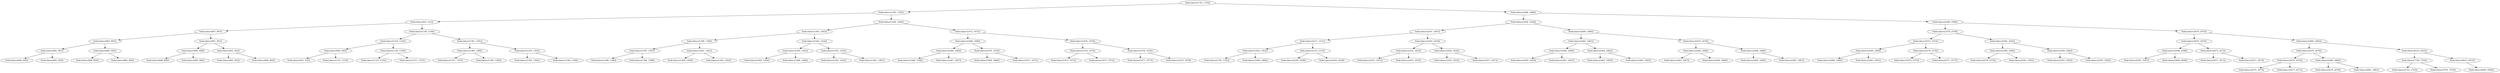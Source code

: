 digraph G{
72060560 [label="Node{data=[1745, 1745]}"]
72060560 -> 1400681451
1400681451 [label="Node{data=[1395, 1395]}"]
1400681451 -> 653740910
653740910 [label="Node{data=[912, 912]}"]
653740910 -> 11765229
11765229 [label="Node{data=[897, 897]}"]
11765229 -> 1490334821
1490334821 [label="Node{data=[893, 893]}"]
1490334821 -> 1845606271
1845606271 [label="Node{data=[891, 891]}"]
1845606271 -> 1915825642
1915825642 [label="Node{data=[840, 840]}"]
1845606271 -> 1848722092
1848722092 [label="Node{data=[892, 892]}"]
1490334821 -> 331064467
331064467 [label="Node{data=[895, 895]}"]
331064467 -> 1885488084
1885488084 [label="Node{data=[894, 894]}"]
331064467 -> 189234767
189234767 [label="Node{data=[896, 896]}"]
11765229 -> 1871145385
1871145385 [label="Node{data=[901, 901]}"]
1871145385 -> 559335414
559335414 [label="Node{data=[899, 899]}"]
559335414 -> 1137204459
1137204459 [label="Node{data=[898, 898]}"]
559335414 -> 1942878171
1942878171 [label="Node{data=[900, 900]}"]
1871145385 -> 659755562
659755562 [label="Node{data=[903, 903]}"]
659755562 -> 816646209
816646209 [label="Node{data=[902, 902]}"]
659755562 -> 822293947
822293947 [label="Node{data=[904, 904]}"]
653740910 -> 762081135
762081135 [label="Node{data=[1338, 1338]}"]
762081135 -> 303164074
303164074 [label="Node{data=[1334, 1334]}"]
303164074 -> 1244010409
1244010409 [label="Node{data=[965, 965]}"]
1244010409 -> 1654676923
1654676923 [label="Node{data=[932, 932]}"]
1244010409 -> 754536855
754536855 [label="Node{data=[1333, 1333]}"]
303164074 -> 832612888
832612888 [label="Node{data=[1336, 1336]}"]
832612888 -> 1262577882
1262577882 [label="Node{data=[1335, 1335]}"]
832612888 -> 728541580
728541580 [label="Node{data=[1337, 1337]}"]
762081135 -> 1308569759
1308569759 [label="Node{data=[1391, 1391]}"]
1308569759 -> 2033955666
2033955666 [label="Node{data=[1389, 1389]}"]
2033955666 -> 964432663
964432663 [label="Node{data=[1357, 1357]}"]
2033955666 -> 1997729149
1997729149 [label="Node{data=[1390, 1390]}"]
1308569759 -> 1130184904
1130184904 [label="Node{data=[1393, 1393]}"]
1130184904 -> 1742265042
1742265042 [label="Node{data=[1392, 1392]}"]
1130184904 -> 1046841749
1046841749 [label="Node{data=[1394, 1394]}"]
1400681451 -> 1585242657
1585242657 [label="Node{data=[1494, 1494]}"]
1585242657 -> 1997447718
1997447718 [label="Node{data=[1403, 1403]}"]
1997447718 -> 1445066847
1445066847 [label="Node{data=[1399, 1399]}"]
1445066847 -> 1151003183
1151003183 [label="Node{data=[1397, 1397]}"]
1151003183 -> 2110678391
2110678391 [label="Node{data=[1396, 1396]}"]
1151003183 -> 2136205178
2136205178 [label="Node{data=[1398, 1398]}"]
1445066847 -> 644422607
644422607 [label="Node{data=[1401, 1401]}"]
644422607 -> 892421823
892421823 [label="Node{data=[1400, 1400]}"]
644422607 -> 1004169395
1004169395 [label="Node{data=[1402, 1402]}"]
1997447718 -> 1540497541
1540497541 [label="Node{data=[1424, 1424]}"]
1540497541 -> 889974611
889974611 [label="Node{data=[1405, 1405]}"]
889974611 -> 170935283
170935283 [label="Node{data=[1404, 1404]}"]
889974611 -> 1657224694
1657224694 [label="Node{data=[1406, 1406]}"]
1540497541 -> 677117731
677117731 [label="Node{data=[1455, 1455]}"]
677117731 -> 1119939596
1119939596 [label="Node{data=[1442, 1442]}"]
677117731 -> 1256657020
1256657020 [label="Node{data=[1481, 1481]}"]
1585242657 -> 286571611
286571611 [label="Node{data=[1672, 1672]}"]
286571611 -> 1723984829
1723984829 [label="Node{data=[1668, 1668]}"]
1723984829 -> 589618149
589618149 [label="Node{data=[1666, 1666]}"]
589618149 -> 1362254605
1362254605 [label="Node{data=[1508, 1508]}"]
589618149 -> 1710281492
1710281492 [label="Node{data=[1667, 1667]}"]
1723984829 -> 210063380
210063380 [label="Node{data=[1670, 1670]}"]
210063380 -> 167467410
167467410 [label="Node{data=[1669, 1669]}"]
210063380 -> 1246925203
1246925203 [label="Node{data=[1671, 1671]}"]
286571611 -> 693736382
693736382 [label="Node{data=[1676, 1676]}"]
693736382 -> 259683185
259683185 [label="Node{data=[1674, 1674]}"]
259683185 -> 1545510085
1545510085 [label="Node{data=[1673, 1673]}"]
259683185 -> 43929820
43929820 [label="Node{data=[1675, 1675]}"]
693736382 -> 1732241234
1732241234 [label="Node{data=[1678, 1678]}"]
1732241234 -> 998433087
998433087 [label="Node{data=[1677, 1677]}"]
1732241234 -> 324188734
324188734 [label="Node{data=[1679, 1679]}"]
72060560 -> 1664745528
1664745528 [label="Node{data=[2488, 2488]}"]
1664745528 -> 2066181754
2066181754 [label="Node{data=[2458, 2458]}"]
2066181754 -> 1459675960
1459675960 [label="Node{data=[2447, 2447]}"]
1459675960 -> 1367679148
1367679148 [label="Node{data=[2271, 2271]}"]
1367679148 -> 1653461348
1653461348 [label="Node{data=[1852, 1852]}"]
1653461348 -> 572078065
572078065 [label="Node{data=[1792, 1792]}"]
1653461348 -> 1917852073
1917852073 [label="Node{data=[1860, 1860]}"]
1367679148 -> 178833167
178833167 [label="Node{data=[2315, 2315]}"]
178833167 -> 111288783
111288783 [label="Node{data=[2299, 2299]}"]
178833167 -> 1836001365
1836001365 [label="Node{data=[2429, 2429]}"]
1459675960 -> 528546048
528546048 [label="Node{data=[2454, 2454]}"]
528546048 -> 1406977344
1406977344 [label="Node{data=[2452, 2452]}"]
1406977344 -> 1156004525
1156004525 [label="Node{data=[2451, 2451]}"]
1406977344 -> 1348374500
1348374500 [label="Node{data=[2453, 2453]}"]
528546048 -> 1217278998
1217278998 [label="Node{data=[2456, 2456]}"]
1217278998 -> 2110594690
2110594690 [label="Node{data=[2455, 2455]}"]
1217278998 -> 160196
160196 [label="Node{data=[2457, 2457]}"]
2066181754 -> 612888463
612888463 [label="Node{data=[2466, 2466]}"]
612888463 -> 487604621
487604621 [label="Node{data=[2462, 2462]}"]
487604621 -> 138175907
138175907 [label="Node{data=[2460, 2460]}"]
138175907 -> 455321905
455321905 [label="Node{data=[2459, 2459]}"]
138175907 -> 12830285
12830285 [label="Node{data=[2461, 2461]}"]
487604621 -> 532739057
532739057 [label="Node{data=[2464, 2464]}"]
532739057 -> 1958386903
1958386903 [label="Node{data=[2463, 2463]}"]
532739057 -> 1926682960
1926682960 [label="Node{data=[2465, 2465]}"]
612888463 -> 1815709929
1815709929 [label="Node{data=[2470, 2470]}"]
1815709929 -> 1954456036
1954456036 [label="Node{data=[2468, 2468]}"]
1954456036 -> 1417861016
1417861016 [label="Node{data=[2467, 2467]}"]
1954456036 -> 274368513
274368513 [label="Node{data=[2469, 2469]}"]
1815709929 -> 813970467
813970467 [label="Node{data=[2486, 2486]}"]
813970467 -> 829739606
829739606 [label="Node{data=[2485, 2485]}"]
813970467 -> 1938357751
1938357751 [label="Node{data=[2487, 2487]}"]
1664745528 -> 928413959
928413959 [label="Node{data=[2586, 2586]}"]
928413959 -> 652375778
652375778 [label="Node{data=[2578, 2578]}"]
652375778 -> 831776266
831776266 [label="Node{data=[2553, 2553]}"]
831776266 -> 88130186
88130186 [label="Node{data=[2490, 2490]}"]
88130186 -> 22678884
22678884 [label="Node{data=[2489, 2489]}"]
88130186 -> 884621003
884621003 [label="Node{data=[2491, 2491]}"]
831776266 -> 448216544
448216544 [label="Node{data=[2576, 2576]}"]
448216544 -> 425785518
425785518 [label="Node{data=[2575, 2575]}"]
448216544 -> 1216411595
1216411595 [label="Node{data=[2577, 2577]}"]
652375778 -> 766104694
766104694 [label="Node{data=[2582, 2582]}"]
766104694 -> 240301086
240301086 [label="Node{data=[2580, 2580]}"]
240301086 -> 275351794
275351794 [label="Node{data=[2579, 2579]}"]
240301086 -> 1595415451
1595415451 [label="Node{data=[2581, 2581]}"]
766104694 -> 1014070890
1014070890 [label="Node{data=[2584, 2584]}"]
1014070890 -> 664326078
664326078 [label="Node{data=[2583, 2583]}"]
1014070890 -> 2078997927
2078997927 [label="Node{data=[2585, 2585]}"]
928413959 -> 1689384322
1689384322 [label="Node{data=[2674, 2674]}"]
1689384322 -> 1401177424
1401177424 [label="Node{data=[2670, 2670]}"]
1401177424 -> 847287713
847287713 [label="Node{data=[2588, 2588]}"]
847287713 -> 514539923
514539923 [label="Node{data=[2587, 2587]}"]
847287713 -> 1977461281
1977461281 [label="Node{data=[2608, 2608]}"]
1401177424 -> 67297039
67297039 [label="Node{data=[2672, 2672]}"]
67297039 -> 848920499
848920499 [label="Node{data=[2671, 2671]}"]
67297039 -> 1996097450
1996097450 [label="Node{data=[2673, 2673]}"]
1689384322 -> 1852717046
1852717046 [label="Node{data=[2682, 2682]}"]
1852717046 -> 2080798611
2080798611 [label="Node{data=[2678, 2678]}"]
2080798611 -> 94108487
94108487 [label="Node{data=[2676, 2676]}"]
94108487 -> 595229449
595229449 [label="Node{data=[2675, 2675]}"]
94108487 -> 1010055447
1010055447 [label="Node{data=[2677, 2677]}"]
2080798611 -> 1942055917
1942055917 [label="Node{data=[2680, 2680]}"]
1942055917 -> 702211857
702211857 [label="Node{data=[2679, 2679]}"]
1942055917 -> 1493725968
1493725968 [label="Node{data=[2681, 2681]}"]
1852717046 -> 1147733415
1147733415 [label="Node{data=[8323, 8323]}"]
1147733415 -> 1016037572
1016037572 [label="Node{data=[7744, 7744]}"]
1016037572 -> 1116936747
1116936747 [label="Node{data=[2723, 2723]}"]
1016037572 -> 1478062490
1478062490 [label="Node{data=[7970, 7970]}"]
1147733415 -> 1422983939
1422983939 [label="Node{data=[8433, 8433]}"]
1422983939 -> 345518333
345518333 [label="Node{data=[8569, 8569]}"]
}